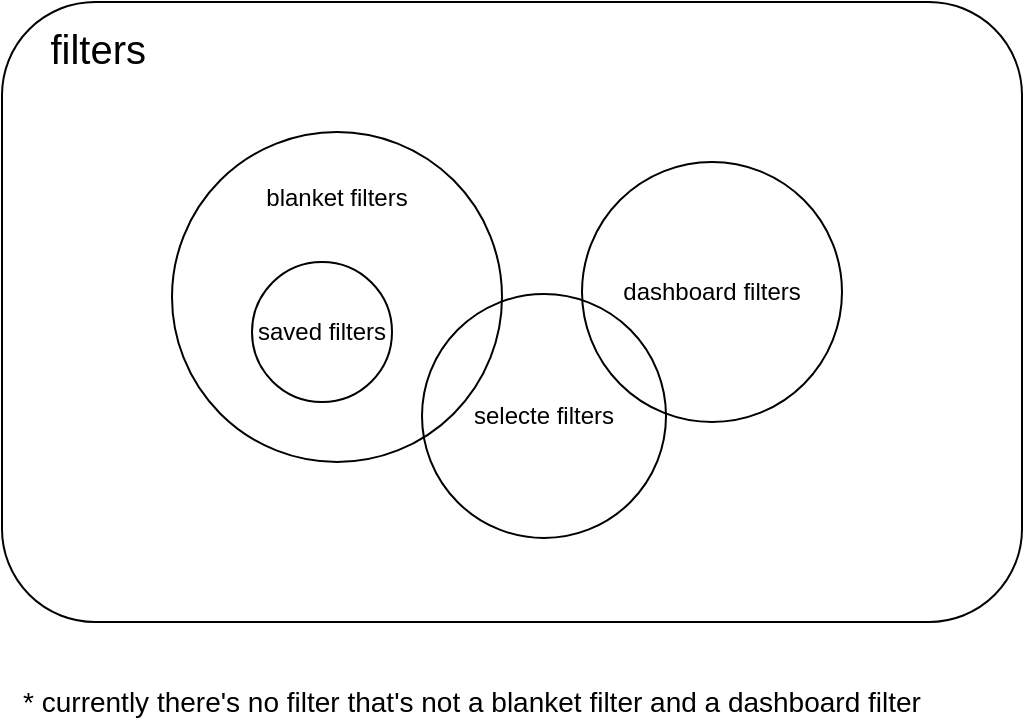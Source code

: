<mxfile version="10.6.6" type="github"><diagram id="j0gx3xrnz2lQ19h2KQzr" name="Page-1"><mxGraphModel dx="1035" dy="623" grid="1" gridSize="10" guides="1" tooltips="1" connect="1" arrows="1" fold="1" page="1" pageScale="1" pageWidth="850" pageHeight="1100" math="0" shadow="0"><root><mxCell id="0"/><mxCell id="1" parent="0"/><mxCell id="VIC3suoW--yTrUtShS44-2" value="&lt;div style=&quot;text-align: left ; font-size: 20px&quot;&gt;&lt;font style=&quot;font-size: 20px&quot;&gt;&amp;nbsp; &amp;nbsp; filters&lt;/font&gt;&lt;/div&gt;&lt;div style=&quot;text-align: left ; font-size: 20px&quot;&gt;&lt;font style=&quot;font-size: 20px&quot;&gt;&lt;br&gt;&lt;/font&gt;&lt;/div&gt;&lt;div style=&quot;text-align: left ; font-size: 20px&quot;&gt;&lt;font style=&quot;font-size: 20px&quot;&gt;&lt;br&gt;&lt;/font&gt;&lt;/div&gt;&lt;div style=&quot;text-align: left ; font-size: 20px&quot;&gt;&lt;font style=&quot;font-size: 20px&quot;&gt;&lt;br&gt;&lt;/font&gt;&lt;/div&gt;&lt;div style=&quot;text-align: left ; font-size: 20px&quot;&gt;&lt;font style=&quot;font-size: 20px&quot;&gt;&lt;br&gt;&lt;/font&gt;&lt;/div&gt;&lt;div style=&quot;text-align: left ; font-size: 20px&quot;&gt;&lt;font style=&quot;font-size: 20px&quot;&gt;&lt;br&gt;&lt;/font&gt;&lt;/div&gt;&lt;div style=&quot;text-align: left ; font-size: 20px&quot;&gt;&lt;font style=&quot;font-size: 20px&quot;&gt;&lt;br&gt;&lt;/font&gt;&lt;/div&gt;&lt;div style=&quot;text-align: left ; font-size: 20px&quot;&gt;&lt;font style=&quot;font-size: 20px&quot;&gt;&lt;br&gt;&lt;/font&gt;&lt;/div&gt;&lt;div style=&quot;text-align: left ; font-size: 20px&quot;&gt;&lt;font style=&quot;font-size: 20px&quot;&gt;&lt;br&gt;&lt;/font&gt;&lt;/div&gt;&lt;div style=&quot;text-align: left ; font-size: 20px&quot;&gt;&lt;font style=&quot;font-size: 20px&quot;&gt;&lt;br&gt;&lt;/font&gt;&lt;/div&gt;&lt;div style=&quot;text-align: left ; font-size: 20px&quot;&gt;&lt;font style=&quot;font-size: 20px&quot;&gt;&lt;br&gt;&lt;/font&gt;&lt;/div&gt;&lt;div style=&quot;text-align: left ; font-size: 20px&quot;&gt;&lt;br&gt;&lt;/div&gt;" style="rounded=1;whiteSpace=wrap;html=1;align=left;" vertex="1" parent="1"><mxGeometry x="210" y="130" width="510" height="310" as="geometry"/></mxCell><mxCell id="VIC3suoW--yTrUtShS44-4" value="blanket filters&lt;br&gt;&lt;br&gt;&lt;br&gt;&lt;br&gt;&lt;br&gt;&lt;br&gt;&lt;br&gt;&lt;br&gt;" style="ellipse;whiteSpace=wrap;html=1;aspect=fixed;align=center;" vertex="1" parent="1"><mxGeometry x="295" y="195" width="165" height="165" as="geometry"/></mxCell><mxCell id="VIC3suoW--yTrUtShS44-6" value="dashboard filters" style="ellipse;whiteSpace=wrap;html=1;aspect=fixed;align=center;" vertex="1" parent="1"><mxGeometry x="500" y="210" width="130" height="130" as="geometry"/></mxCell><mxCell id="VIC3suoW--yTrUtShS44-5" value="&lt;div style=&quot;text-align: center&quot;&gt;&lt;span&gt;saved filters&lt;/span&gt;&lt;/div&gt;" style="ellipse;whiteSpace=wrap;html=1;aspect=fixed;align=center;fillColor=none;" vertex="1" parent="1"><mxGeometry x="335" y="260" width="70" height="70" as="geometry"/></mxCell><mxCell id="VIC3suoW--yTrUtShS44-7" value="selecte filters" style="ellipse;whiteSpace=wrap;html=1;aspect=fixed;fillColor=none;align=center;" vertex="1" parent="1"><mxGeometry x="420" y="276" width="122" height="122" as="geometry"/></mxCell><mxCell id="VIC3suoW--yTrUtShS44-8" value="* currently there's no filter that's not a blanket filter and a dashboard filter" style="text;html=1;strokeColor=none;fillColor=none;align=center;verticalAlign=middle;whiteSpace=wrap;rounded=0;fontSize=14;" vertex="1" parent="1"><mxGeometry x="210" y="470" width="470" height="20" as="geometry"/></mxCell></root></mxGraphModel></diagram></mxfile>